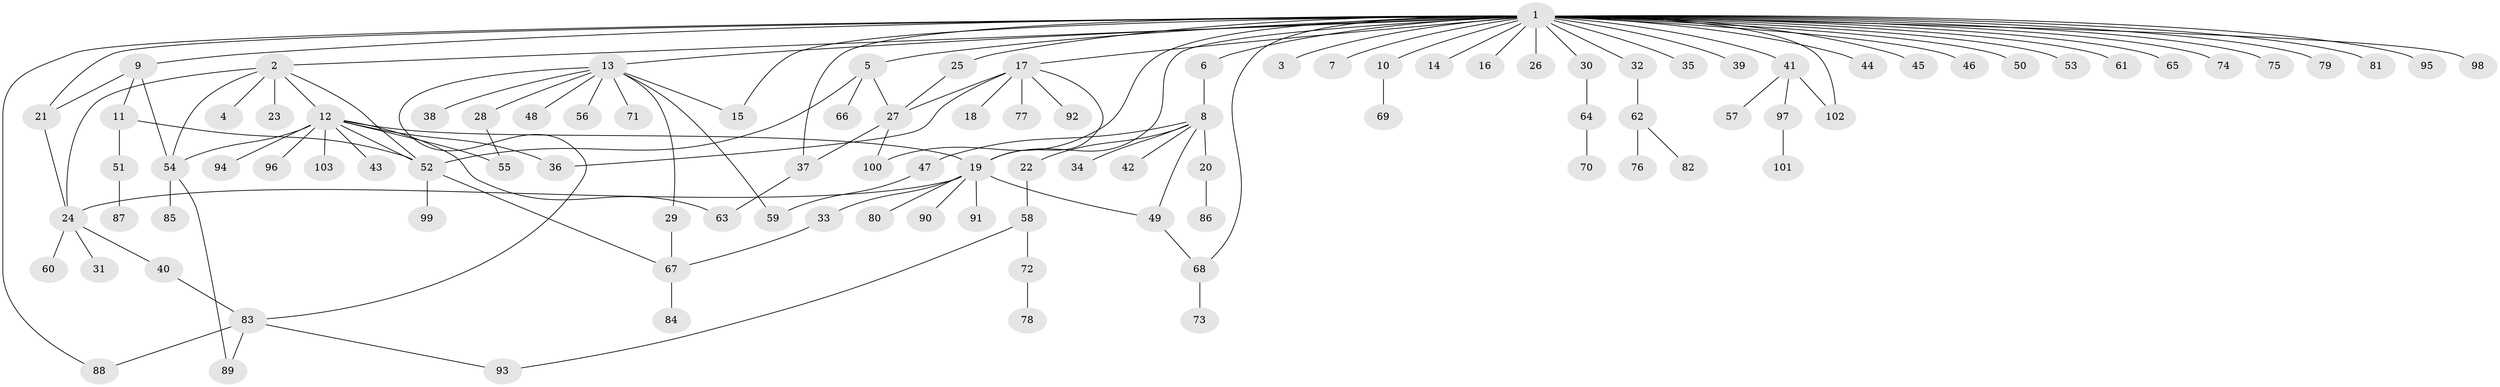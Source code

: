// original degree distribution, {44: 0.006802721088435374, 8: 0.013605442176870748, 2: 0.272108843537415, 5: 0.013605442176870748, 1: 0.5238095238095238, 4: 0.047619047619047616, 3: 0.061224489795918366, 12: 0.013605442176870748, 9: 0.006802721088435374, 11: 0.006802721088435374, 7: 0.013605442176870748, 6: 0.02040816326530612}
// Generated by graph-tools (version 1.1) at 2025/50/03/04/25 22:50:08]
// undirected, 103 vertices, 130 edges
graph export_dot {
  node [color=gray90,style=filled];
  1;
  2;
  3;
  4;
  5;
  6;
  7;
  8;
  9;
  10;
  11;
  12;
  13;
  14;
  15;
  16;
  17;
  18;
  19;
  20;
  21;
  22;
  23;
  24;
  25;
  26;
  27;
  28;
  29;
  30;
  31;
  32;
  33;
  34;
  35;
  36;
  37;
  38;
  39;
  40;
  41;
  42;
  43;
  44;
  45;
  46;
  47;
  48;
  49;
  50;
  51;
  52;
  53;
  54;
  55;
  56;
  57;
  58;
  59;
  60;
  61;
  62;
  63;
  64;
  65;
  66;
  67;
  68;
  69;
  70;
  71;
  72;
  73;
  74;
  75;
  76;
  77;
  78;
  79;
  80;
  81;
  82;
  83;
  84;
  85;
  86;
  87;
  88;
  89;
  90;
  91;
  92;
  93;
  94;
  95;
  96;
  97;
  98;
  99;
  100;
  101;
  102;
  103;
  1 -- 2 [weight=1.0];
  1 -- 3 [weight=1.0];
  1 -- 5 [weight=1.0];
  1 -- 6 [weight=1.0];
  1 -- 7 [weight=1.0];
  1 -- 9 [weight=1.0];
  1 -- 10 [weight=1.0];
  1 -- 13 [weight=1.0];
  1 -- 14 [weight=1.0];
  1 -- 15 [weight=1.0];
  1 -- 16 [weight=1.0];
  1 -- 17 [weight=1.0];
  1 -- 19 [weight=1.0];
  1 -- 21 [weight=1.0];
  1 -- 25 [weight=1.0];
  1 -- 26 [weight=1.0];
  1 -- 30 [weight=1.0];
  1 -- 32 [weight=1.0];
  1 -- 35 [weight=1.0];
  1 -- 37 [weight=1.0];
  1 -- 39 [weight=1.0];
  1 -- 41 [weight=1.0];
  1 -- 44 [weight=1.0];
  1 -- 45 [weight=1.0];
  1 -- 46 [weight=1.0];
  1 -- 50 [weight=1.0];
  1 -- 53 [weight=1.0];
  1 -- 61 [weight=1.0];
  1 -- 65 [weight=1.0];
  1 -- 68 [weight=1.0];
  1 -- 74 [weight=1.0];
  1 -- 75 [weight=1.0];
  1 -- 79 [weight=1.0];
  1 -- 81 [weight=1.0];
  1 -- 88 [weight=1.0];
  1 -- 95 [weight=1.0];
  1 -- 98 [weight=1.0];
  1 -- 100 [weight=1.0];
  1 -- 102 [weight=1.0];
  2 -- 4 [weight=1.0];
  2 -- 12 [weight=1.0];
  2 -- 23 [weight=1.0];
  2 -- 24 [weight=1.0];
  2 -- 52 [weight=1.0];
  2 -- 54 [weight=1.0];
  5 -- 27 [weight=1.0];
  5 -- 52 [weight=1.0];
  5 -- 66 [weight=1.0];
  6 -- 8 [weight=1.0];
  8 -- 20 [weight=1.0];
  8 -- 22 [weight=1.0];
  8 -- 34 [weight=1.0];
  8 -- 42 [weight=1.0];
  8 -- 47 [weight=1.0];
  8 -- 49 [weight=1.0];
  9 -- 11 [weight=1.0];
  9 -- 21 [weight=1.0];
  9 -- 54 [weight=1.0];
  10 -- 69 [weight=1.0];
  11 -- 51 [weight=1.0];
  11 -- 52 [weight=1.0];
  12 -- 19 [weight=1.0];
  12 -- 36 [weight=1.0];
  12 -- 43 [weight=1.0];
  12 -- 52 [weight=1.0];
  12 -- 54 [weight=1.0];
  12 -- 55 [weight=1.0];
  12 -- 63 [weight=1.0];
  12 -- 94 [weight=1.0];
  12 -- 96 [weight=1.0];
  12 -- 103 [weight=1.0];
  13 -- 15 [weight=1.0];
  13 -- 28 [weight=1.0];
  13 -- 29 [weight=1.0];
  13 -- 38 [weight=1.0];
  13 -- 48 [weight=1.0];
  13 -- 56 [weight=1.0];
  13 -- 59 [weight=1.0];
  13 -- 71 [weight=1.0];
  13 -- 83 [weight=1.0];
  17 -- 18 [weight=1.0];
  17 -- 19 [weight=1.0];
  17 -- 27 [weight=1.0];
  17 -- 36 [weight=1.0];
  17 -- 77 [weight=1.0];
  17 -- 92 [weight=1.0];
  19 -- 24 [weight=1.0];
  19 -- 33 [weight=1.0];
  19 -- 49 [weight=1.0];
  19 -- 80 [weight=1.0];
  19 -- 90 [weight=1.0];
  19 -- 91 [weight=1.0];
  20 -- 86 [weight=1.0];
  21 -- 24 [weight=1.0];
  22 -- 58 [weight=1.0];
  24 -- 31 [weight=1.0];
  24 -- 40 [weight=1.0];
  24 -- 60 [weight=1.0];
  25 -- 27 [weight=1.0];
  27 -- 37 [weight=1.0];
  27 -- 100 [weight=1.0];
  28 -- 55 [weight=1.0];
  29 -- 67 [weight=1.0];
  30 -- 64 [weight=1.0];
  32 -- 62 [weight=1.0];
  33 -- 67 [weight=1.0];
  37 -- 63 [weight=1.0];
  40 -- 83 [weight=1.0];
  41 -- 57 [weight=1.0];
  41 -- 97 [weight=1.0];
  41 -- 102 [weight=1.0];
  47 -- 59 [weight=1.0];
  49 -- 68 [weight=1.0];
  51 -- 87 [weight=1.0];
  52 -- 67 [weight=1.0];
  52 -- 99 [weight=1.0];
  54 -- 85 [weight=1.0];
  54 -- 89 [weight=1.0];
  58 -- 72 [weight=1.0];
  58 -- 93 [weight=1.0];
  62 -- 76 [weight=1.0];
  62 -- 82 [weight=1.0];
  64 -- 70 [weight=1.0];
  67 -- 84 [weight=1.0];
  68 -- 73 [weight=1.0];
  72 -- 78 [weight=1.0];
  83 -- 88 [weight=1.0];
  83 -- 89 [weight=1.0];
  83 -- 93 [weight=1.0];
  97 -- 101 [weight=1.0];
}
